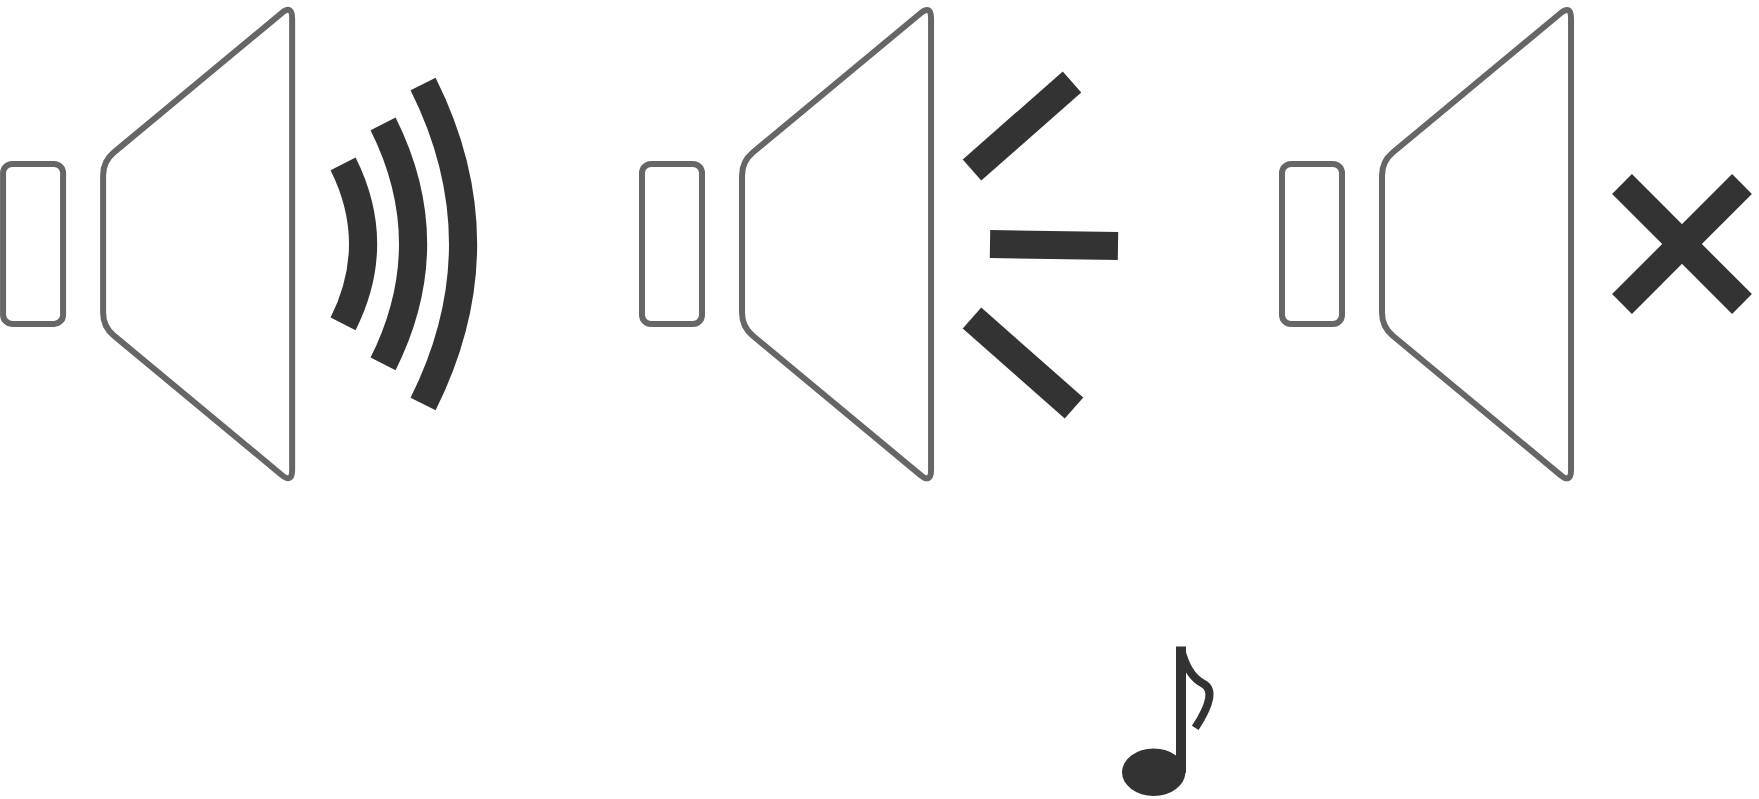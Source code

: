 <mxfile version="17.4.2" type="device"><diagram id="DA445OXLIiNUtwVKhPiU" name="Page-1"><mxGraphModel dx="2048" dy="1292" grid="1" gridSize="10" guides="1" tooltips="1" connect="1" arrows="1" fold="1" page="1" pageScale="1" pageWidth="1100" pageHeight="850" math="0" shadow="0"><root><mxCell id="0"/><mxCell id="1" parent="0"/><mxCell id="qoUwYHeNF7lfrgodu2U4-2" value="" style="rounded=1;whiteSpace=wrap;html=1;strokeWidth=3;fillColor=none;perimeterSpacing=3;strokeColor=#666666;" parent="1" vertex="1"><mxGeometry x="360" y="280" width="30" height="80" as="geometry"/></mxCell><mxCell id="qoUwYHeNF7lfrgodu2U4-3" value="" style="shape=trapezoid;perimeter=trapezoidPerimeter;whiteSpace=wrap;html=1;fixedSize=1;rounded=1;strokeWidth=3;fillColor=none;rotation=-90;arcSize=14;size=78.475;strokeColor=#666666;" parent="1" vertex="1"><mxGeometry x="337.46" y="272.81" width="239.63" height="94.51" as="geometry"/></mxCell><mxCell id="qoUwYHeNF7lfrgodu2U4-9" value="" style="rounded=1;whiteSpace=wrap;html=1;strokeWidth=3;fillColor=none;perimeterSpacing=3;strokeColor=#666666;" parent="1" vertex="1"><mxGeometry x="680" y="280" width="30" height="80" as="geometry"/></mxCell><mxCell id="qoUwYHeNF7lfrgodu2U4-10" value="" style="shape=trapezoid;perimeter=trapezoidPerimeter;whiteSpace=wrap;html=1;fixedSize=1;rounded=1;strokeWidth=3;fillColor=none;rotation=-90;arcSize=14;size=78.475;strokeColor=#666666;" parent="1" vertex="1"><mxGeometry x="657.45" y="272.81" width="239.63" height="94.51" as="geometry"/></mxCell><mxCell id="qoUwYHeNF7lfrgodu2U4-14" value="" style="endArrow=none;html=1;strokeColor=#333333;strokeWidth=14;curved=1;" parent="1" edge="1"><mxGeometry width="50" height="50" relative="1" as="geometry"><mxPoint x="910" y="350" as="sourcePoint"/><mxPoint x="850" y="290" as="targetPoint"/><Array as="points"/></mxGeometry></mxCell><mxCell id="qoUwYHeNF7lfrgodu2U4-15" value="" style="endArrow=none;html=1;strokeColor=#333333;strokeWidth=14;curved=1;" parent="1" edge="1"><mxGeometry width="50" height="50" relative="1" as="geometry"><mxPoint x="850" y="350" as="sourcePoint"/><mxPoint x="910" y="290" as="targetPoint"/><Array as="points"/></mxGeometry></mxCell><mxCell id="rBKN3w_mrP7MGB9Lcg-v-4" value="" style="rounded=1;whiteSpace=wrap;html=1;strokeWidth=3;fillColor=none;perimeterSpacing=3;strokeColor=#666666;" vertex="1" parent="1"><mxGeometry x="40.54" y="279.94" width="30" height="80" as="geometry"/></mxCell><mxCell id="rBKN3w_mrP7MGB9Lcg-v-5" value="" style="shape=trapezoid;perimeter=trapezoidPerimeter;whiteSpace=wrap;html=1;fixedSize=1;rounded=1;strokeWidth=3;fillColor=none;rotation=-90;arcSize=14;size=78.475;strokeColor=#666666;" vertex="1" parent="1"><mxGeometry x="18" y="272.75" width="239.63" height="94.51" as="geometry"/></mxCell><mxCell id="rBKN3w_mrP7MGB9Lcg-v-6" value="" style="endArrow=none;html=1;strokeColor=#333333;strokeWidth=14;curved=1;" edge="1" parent="1"><mxGeometry width="50" height="50" relative="1" as="geometry"><mxPoint x="210.54" y="359.94" as="sourcePoint"/><mxPoint x="210.54" y="279.94" as="targetPoint"/><Array as="points"><mxPoint x="230.54" y="319.94"/></Array></mxGeometry></mxCell><mxCell id="rBKN3w_mrP7MGB9Lcg-v-7" value="" style="endArrow=none;html=1;strokeColor=#333333;strokeWidth=14;curved=1;" edge="1" parent="1"><mxGeometry width="50" height="50" relative="1" as="geometry"><mxPoint x="230.54" y="379.94" as="sourcePoint"/><mxPoint x="230.54" y="259.94" as="targetPoint"/><Array as="points"><mxPoint x="260.54" y="319.94"/></Array></mxGeometry></mxCell><mxCell id="rBKN3w_mrP7MGB9Lcg-v-8" value="" style="endArrow=none;html=1;strokeColor=#333333;strokeWidth=14;curved=1;" edge="1" parent="1"><mxGeometry width="50" height="50" relative="1" as="geometry"><mxPoint x="250.54" y="400.0" as="sourcePoint"/><mxPoint x="250.54" y="240.0" as="targetPoint"/><Array as="points"><mxPoint x="290.54" y="320"/></Array></mxGeometry></mxCell><mxCell id="rBKN3w_mrP7MGB9Lcg-v-17" value="" style="group" vertex="1" connectable="0" parent="1"><mxGeometry x="600" y="520" width="47.5" height="76" as="geometry"/></mxCell><mxCell id="rBKN3w_mrP7MGB9Lcg-v-1" value="" style="ellipse;whiteSpace=wrap;html=1;fillColor=#333333;strokeColor=none;" vertex="1" parent="rBKN3w_mrP7MGB9Lcg-v-17"><mxGeometry y="52.25" width="31.667" height="23.75" as="geometry"/></mxCell><mxCell id="rBKN3w_mrP7MGB9Lcg-v-3" value="" style="rounded=0;whiteSpace=wrap;html=1;fillColor=#333333;strokeColor=none;connectable=0;allowArrows=0;strokeWidth=0.5;" vertex="1" parent="rBKN3w_mrP7MGB9Lcg-v-17"><mxGeometry x="26.75" y="1" width="5" height="63.333" as="geometry"/></mxCell><mxCell id="rBKN3w_mrP7MGB9Lcg-v-11" value="" style="endArrow=none;html=1;strokeColor=#333333;strokeWidth=4;curved=1;" edge="1" parent="rBKN3w_mrP7MGB9Lcg-v-17"><mxGeometry width="50" height="50" relative="1" as="geometry"><mxPoint x="36.625" y="41.958" as="sourcePoint"/><mxPoint x="29.5" y="2.375" as="targetPoint"/><Array as="points"><mxPoint x="48.5" y="23.75"/><mxPoint x="32.667" y="15.833"/></Array></mxGeometry></mxCell><mxCell id="rBKN3w_mrP7MGB9Lcg-v-22" value="" style="endArrow=none;html=1;strokeColor=#333333;strokeWidth=14;curved=1;" edge="1" parent="1"><mxGeometry width="50" height="50" relative="1" as="geometry"><mxPoint x="575" y="239" as="sourcePoint"/><mxPoint x="525" y="283" as="targetPoint"/></mxGeometry></mxCell><mxCell id="rBKN3w_mrP7MGB9Lcg-v-23" value="" style="endArrow=none;html=1;strokeColor=#333333;strokeWidth=14;curved=1;" edge="1" parent="1"><mxGeometry width="50" height="50" relative="1" as="geometry"><mxPoint x="576" y="402" as="sourcePoint"/><mxPoint x="525" y="357" as="targetPoint"/></mxGeometry></mxCell><mxCell id="rBKN3w_mrP7MGB9Lcg-v-24" value="" style="endArrow=none;html=1;strokeColor=#333333;strokeWidth=14;curved=1;" edge="1" parent="1"><mxGeometry width="50" height="50" relative="1" as="geometry"><mxPoint x="598" y="321" as="sourcePoint"/><mxPoint x="534" y="320" as="targetPoint"/></mxGeometry></mxCell></root></mxGraphModel></diagram></mxfile>